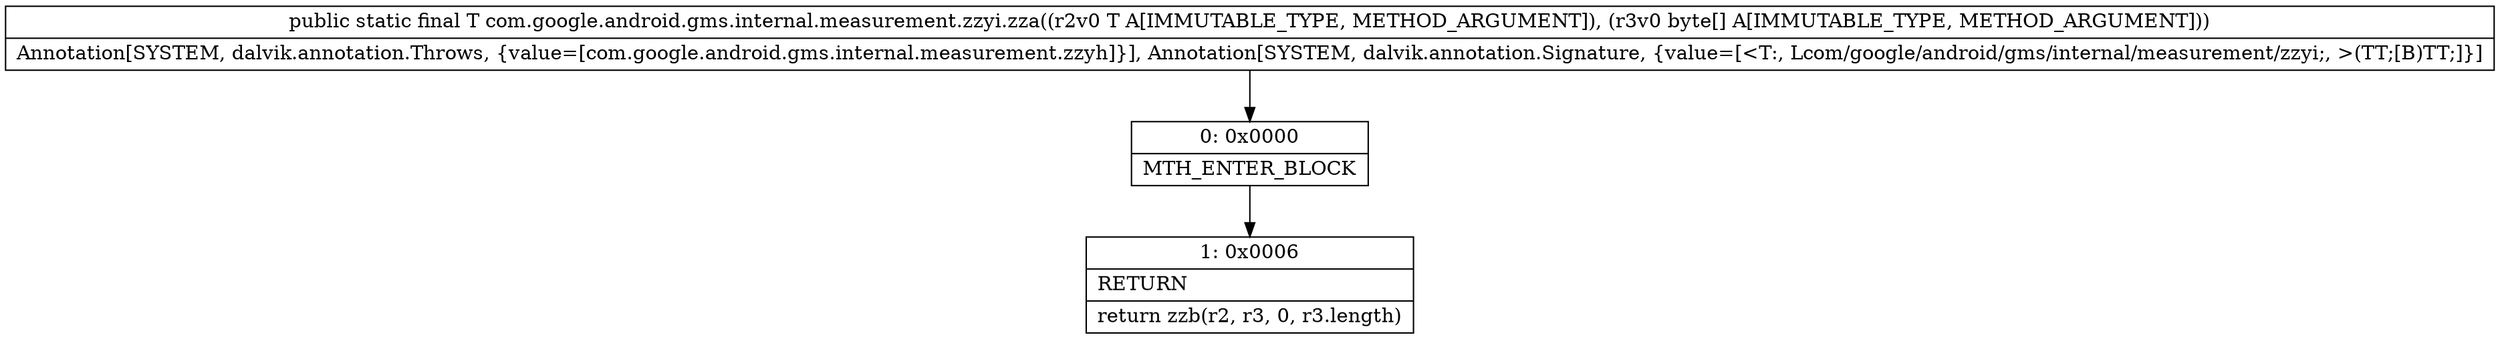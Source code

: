 digraph "CFG forcom.google.android.gms.internal.measurement.zzyi.zza(Lcom\/google\/android\/gms\/internal\/measurement\/zzyi;[B)Lcom\/google\/android\/gms\/internal\/measurement\/zzyi;" {
Node_0 [shape=record,label="{0\:\ 0x0000|MTH_ENTER_BLOCK\l}"];
Node_1 [shape=record,label="{1\:\ 0x0006|RETURN\l|return zzb(r2, r3, 0, r3.length)\l}"];
MethodNode[shape=record,label="{public static final T com.google.android.gms.internal.measurement.zzyi.zza((r2v0 T A[IMMUTABLE_TYPE, METHOD_ARGUMENT]), (r3v0 byte[] A[IMMUTABLE_TYPE, METHOD_ARGUMENT]))  | Annotation[SYSTEM, dalvik.annotation.Throws, \{value=[com.google.android.gms.internal.measurement.zzyh]\}], Annotation[SYSTEM, dalvik.annotation.Signature, \{value=[\<T:, Lcom\/google\/android\/gms\/internal\/measurement\/zzyi;, \>(TT;[B)TT;]\}]\l}"];
MethodNode -> Node_0;
Node_0 -> Node_1;
}

